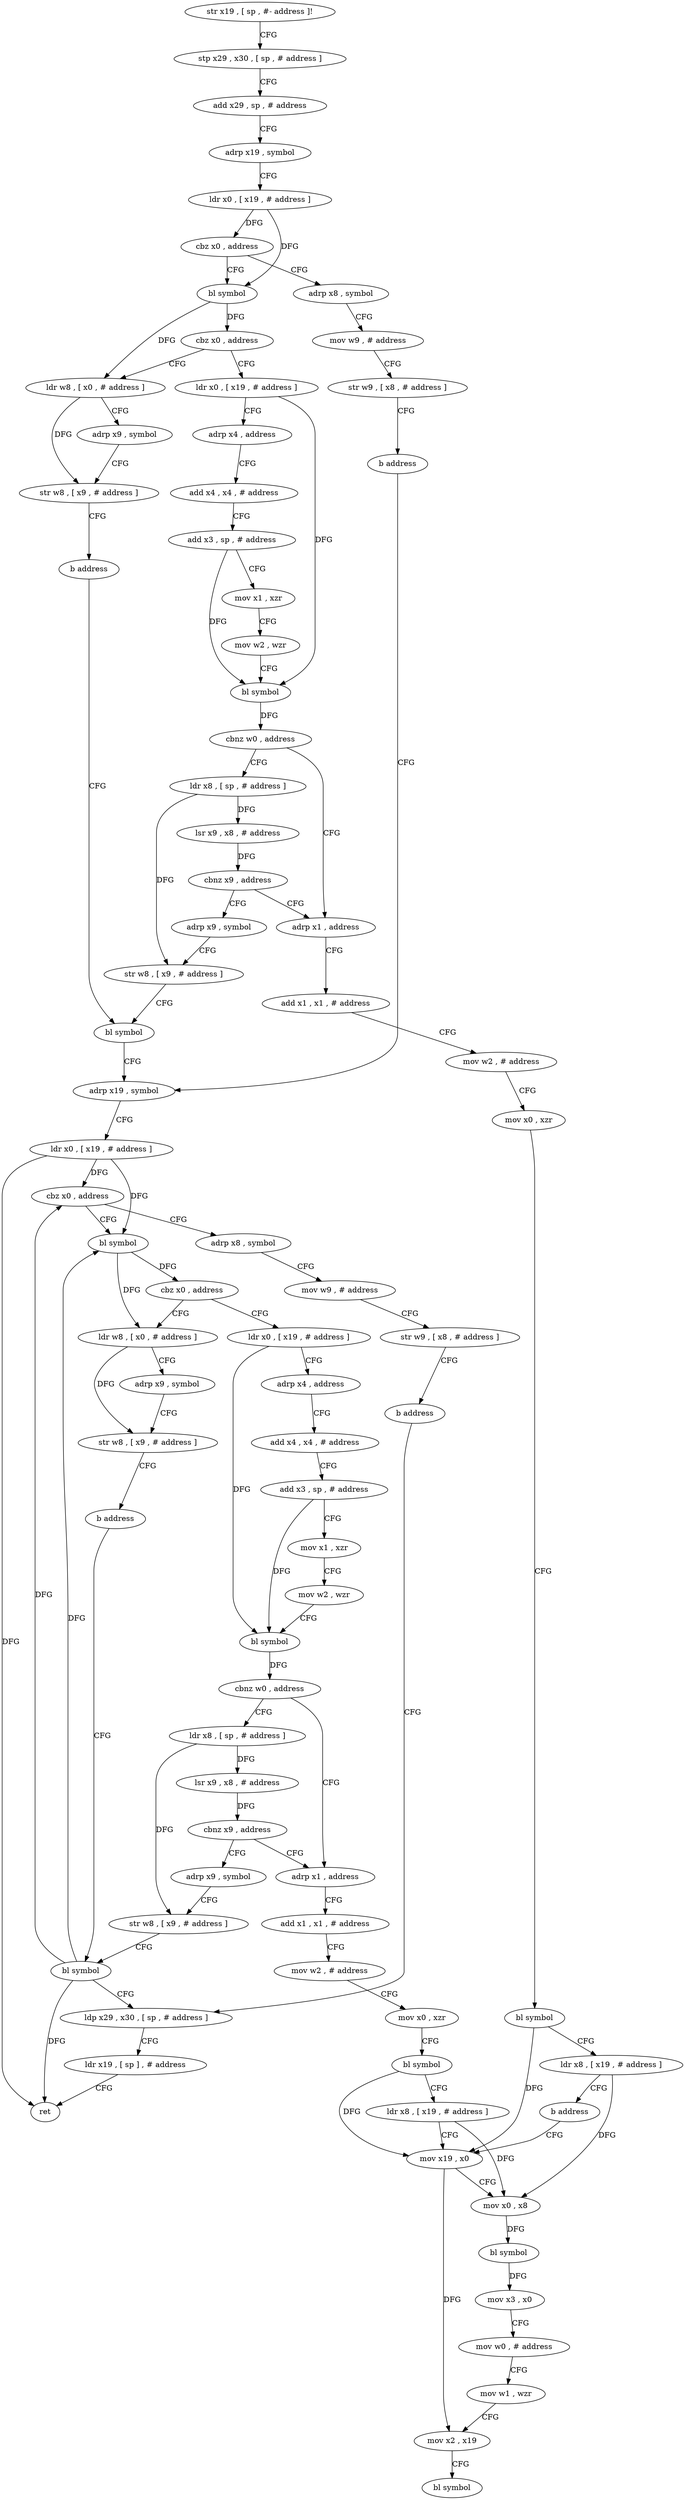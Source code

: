 digraph "func" {
"4208620" [label = "str x19 , [ sp , #- address ]!" ]
"4208624" [label = "stp x29 , x30 , [ sp , # address ]" ]
"4208628" [label = "add x29 , sp , # address" ]
"4208632" [label = "adrp x19 , symbol" ]
"4208636" [label = "ldr x0 , [ x19 , # address ]" ]
"4208640" [label = "cbz x0 , address" ]
"4208668" [label = "adrp x8 , symbol" ]
"4208644" [label = "bl symbol" ]
"4208672" [label = "mov w9 , # address" ]
"4208676" [label = "str w9 , [ x8 , # address ]" ]
"4208680" [label = "b address" ]
"4208740" [label = "adrp x19 , symbol" ]
"4208648" [label = "cbz x0 , address" ]
"4208684" [label = "ldr x0 , [ x19 , # address ]" ]
"4208652" [label = "ldr w8 , [ x0 , # address ]" ]
"4208744" [label = "ldr x0 , [ x19 , # address ]" ]
"4208748" [label = "cbz x0 , address" ]
"4208776" [label = "adrp x8 , symbol" ]
"4208752" [label = "bl symbol" ]
"4208688" [label = "adrp x4 , address" ]
"4208692" [label = "add x4 , x4 , # address" ]
"4208696" [label = "add x3 , sp , # address" ]
"4208700" [label = "mov x1 , xzr" ]
"4208704" [label = "mov w2 , wzr" ]
"4208708" [label = "bl symbol" ]
"4208712" [label = "cbnz w0 , address" ]
"4208860" [label = "adrp x1 , address" ]
"4208716" [label = "ldr x8 , [ sp , # address ]" ]
"4208656" [label = "adrp x9 , symbol" ]
"4208660" [label = "str w8 , [ x9 , # address ]" ]
"4208664" [label = "b address" ]
"4208736" [label = "bl symbol" ]
"4208780" [label = "mov w9 , # address" ]
"4208784" [label = "str w9 , [ x8 , # address ]" ]
"4208788" [label = "b address" ]
"4208848" [label = "ldp x29 , x30 , [ sp , # address ]" ]
"4208756" [label = "cbz x0 , address" ]
"4208792" [label = "ldr x0 , [ x19 , # address ]" ]
"4208760" [label = "ldr w8 , [ x0 , # address ]" ]
"4208864" [label = "add x1 , x1 , # address" ]
"4208868" [label = "mov w2 , # address" ]
"4208872" [label = "mov x0 , xzr" ]
"4208876" [label = "bl symbol" ]
"4208880" [label = "ldr x8 , [ x19 , # address ]" ]
"4208884" [label = "b address" ]
"4208912" [label = "mov x19 , x0" ]
"4208720" [label = "lsr x9 , x8 , # address" ]
"4208724" [label = "cbnz x9 , address" ]
"4208728" [label = "adrp x9 , symbol" ]
"4208852" [label = "ldr x19 , [ sp ] , # address" ]
"4208856" [label = "ret" ]
"4208796" [label = "adrp x4 , address" ]
"4208800" [label = "add x4 , x4 , # address" ]
"4208804" [label = "add x3 , sp , # address" ]
"4208808" [label = "mov x1 , xzr" ]
"4208812" [label = "mov w2 , wzr" ]
"4208816" [label = "bl symbol" ]
"4208820" [label = "cbnz w0 , address" ]
"4208888" [label = "adrp x1 , address" ]
"4208824" [label = "ldr x8 , [ sp , # address ]" ]
"4208764" [label = "adrp x9 , symbol" ]
"4208768" [label = "str w8 , [ x9 , # address ]" ]
"4208772" [label = "b address" ]
"4208844" [label = "bl symbol" ]
"4208916" [label = "mov x0 , x8" ]
"4208920" [label = "bl symbol" ]
"4208924" [label = "mov x3 , x0" ]
"4208928" [label = "mov w0 , # address" ]
"4208932" [label = "mov w1 , wzr" ]
"4208936" [label = "mov x2 , x19" ]
"4208940" [label = "bl symbol" ]
"4208732" [label = "str w8 , [ x9 , # address ]" ]
"4208892" [label = "add x1 , x1 , # address" ]
"4208896" [label = "mov w2 , # address" ]
"4208900" [label = "mov x0 , xzr" ]
"4208904" [label = "bl symbol" ]
"4208908" [label = "ldr x8 , [ x19 , # address ]" ]
"4208828" [label = "lsr x9 , x8 , # address" ]
"4208832" [label = "cbnz x9 , address" ]
"4208836" [label = "adrp x9 , symbol" ]
"4208840" [label = "str w8 , [ x9 , # address ]" ]
"4208620" -> "4208624" [ label = "CFG" ]
"4208624" -> "4208628" [ label = "CFG" ]
"4208628" -> "4208632" [ label = "CFG" ]
"4208632" -> "4208636" [ label = "CFG" ]
"4208636" -> "4208640" [ label = "DFG" ]
"4208636" -> "4208644" [ label = "DFG" ]
"4208640" -> "4208668" [ label = "CFG" ]
"4208640" -> "4208644" [ label = "CFG" ]
"4208668" -> "4208672" [ label = "CFG" ]
"4208644" -> "4208648" [ label = "DFG" ]
"4208644" -> "4208652" [ label = "DFG" ]
"4208672" -> "4208676" [ label = "CFG" ]
"4208676" -> "4208680" [ label = "CFG" ]
"4208680" -> "4208740" [ label = "CFG" ]
"4208740" -> "4208744" [ label = "CFG" ]
"4208648" -> "4208684" [ label = "CFG" ]
"4208648" -> "4208652" [ label = "CFG" ]
"4208684" -> "4208688" [ label = "CFG" ]
"4208684" -> "4208708" [ label = "DFG" ]
"4208652" -> "4208656" [ label = "CFG" ]
"4208652" -> "4208660" [ label = "DFG" ]
"4208744" -> "4208748" [ label = "DFG" ]
"4208744" -> "4208752" [ label = "DFG" ]
"4208744" -> "4208856" [ label = "DFG" ]
"4208748" -> "4208776" [ label = "CFG" ]
"4208748" -> "4208752" [ label = "CFG" ]
"4208776" -> "4208780" [ label = "CFG" ]
"4208752" -> "4208756" [ label = "DFG" ]
"4208752" -> "4208760" [ label = "DFG" ]
"4208688" -> "4208692" [ label = "CFG" ]
"4208692" -> "4208696" [ label = "CFG" ]
"4208696" -> "4208700" [ label = "CFG" ]
"4208696" -> "4208708" [ label = "DFG" ]
"4208700" -> "4208704" [ label = "CFG" ]
"4208704" -> "4208708" [ label = "CFG" ]
"4208708" -> "4208712" [ label = "DFG" ]
"4208712" -> "4208860" [ label = "CFG" ]
"4208712" -> "4208716" [ label = "CFG" ]
"4208860" -> "4208864" [ label = "CFG" ]
"4208716" -> "4208720" [ label = "DFG" ]
"4208716" -> "4208732" [ label = "DFG" ]
"4208656" -> "4208660" [ label = "CFG" ]
"4208660" -> "4208664" [ label = "CFG" ]
"4208664" -> "4208736" [ label = "CFG" ]
"4208736" -> "4208740" [ label = "CFG" ]
"4208780" -> "4208784" [ label = "CFG" ]
"4208784" -> "4208788" [ label = "CFG" ]
"4208788" -> "4208848" [ label = "CFG" ]
"4208848" -> "4208852" [ label = "CFG" ]
"4208756" -> "4208792" [ label = "CFG" ]
"4208756" -> "4208760" [ label = "CFG" ]
"4208792" -> "4208796" [ label = "CFG" ]
"4208792" -> "4208816" [ label = "DFG" ]
"4208760" -> "4208764" [ label = "CFG" ]
"4208760" -> "4208768" [ label = "DFG" ]
"4208864" -> "4208868" [ label = "CFG" ]
"4208868" -> "4208872" [ label = "CFG" ]
"4208872" -> "4208876" [ label = "CFG" ]
"4208876" -> "4208880" [ label = "CFG" ]
"4208876" -> "4208912" [ label = "DFG" ]
"4208880" -> "4208884" [ label = "CFG" ]
"4208880" -> "4208916" [ label = "DFG" ]
"4208884" -> "4208912" [ label = "CFG" ]
"4208912" -> "4208916" [ label = "CFG" ]
"4208912" -> "4208936" [ label = "DFG" ]
"4208720" -> "4208724" [ label = "DFG" ]
"4208724" -> "4208860" [ label = "CFG" ]
"4208724" -> "4208728" [ label = "CFG" ]
"4208728" -> "4208732" [ label = "CFG" ]
"4208852" -> "4208856" [ label = "CFG" ]
"4208796" -> "4208800" [ label = "CFG" ]
"4208800" -> "4208804" [ label = "CFG" ]
"4208804" -> "4208808" [ label = "CFG" ]
"4208804" -> "4208816" [ label = "DFG" ]
"4208808" -> "4208812" [ label = "CFG" ]
"4208812" -> "4208816" [ label = "CFG" ]
"4208816" -> "4208820" [ label = "DFG" ]
"4208820" -> "4208888" [ label = "CFG" ]
"4208820" -> "4208824" [ label = "CFG" ]
"4208888" -> "4208892" [ label = "CFG" ]
"4208824" -> "4208828" [ label = "DFG" ]
"4208824" -> "4208840" [ label = "DFG" ]
"4208764" -> "4208768" [ label = "CFG" ]
"4208768" -> "4208772" [ label = "CFG" ]
"4208772" -> "4208844" [ label = "CFG" ]
"4208844" -> "4208848" [ label = "CFG" ]
"4208844" -> "4208748" [ label = "DFG" ]
"4208844" -> "4208752" [ label = "DFG" ]
"4208844" -> "4208856" [ label = "DFG" ]
"4208916" -> "4208920" [ label = "DFG" ]
"4208920" -> "4208924" [ label = "DFG" ]
"4208924" -> "4208928" [ label = "CFG" ]
"4208928" -> "4208932" [ label = "CFG" ]
"4208932" -> "4208936" [ label = "CFG" ]
"4208936" -> "4208940" [ label = "CFG" ]
"4208732" -> "4208736" [ label = "CFG" ]
"4208892" -> "4208896" [ label = "CFG" ]
"4208896" -> "4208900" [ label = "CFG" ]
"4208900" -> "4208904" [ label = "CFG" ]
"4208904" -> "4208908" [ label = "CFG" ]
"4208904" -> "4208912" [ label = "DFG" ]
"4208908" -> "4208912" [ label = "CFG" ]
"4208908" -> "4208916" [ label = "DFG" ]
"4208828" -> "4208832" [ label = "DFG" ]
"4208832" -> "4208888" [ label = "CFG" ]
"4208832" -> "4208836" [ label = "CFG" ]
"4208836" -> "4208840" [ label = "CFG" ]
"4208840" -> "4208844" [ label = "CFG" ]
}
